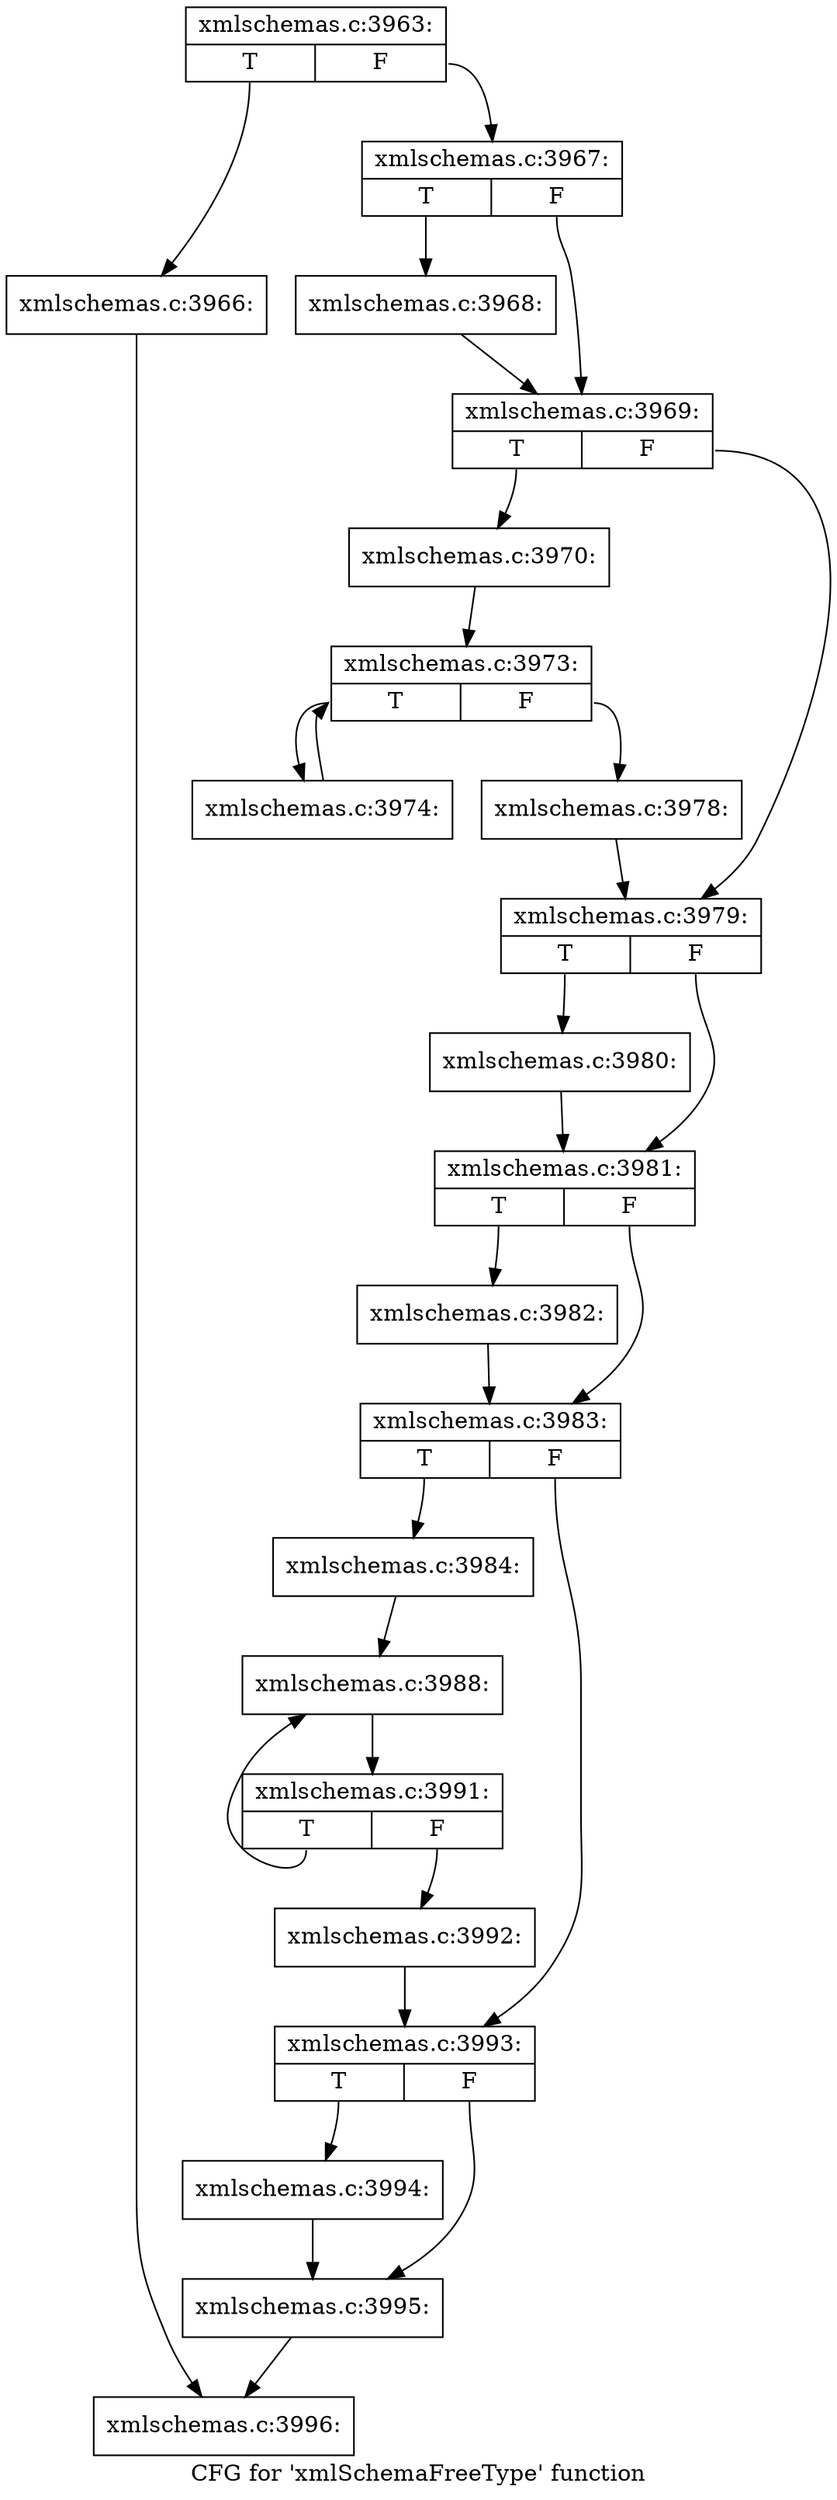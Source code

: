 digraph "CFG for 'xmlSchemaFreeType' function" {
	label="CFG for 'xmlSchemaFreeType' function";

	Node0x45f1dd0 [shape=record,label="{xmlschemas.c:3963:|{<s0>T|<s1>F}}"];
	Node0x45f1dd0:s0 -> Node0x45f85b0;
	Node0x45f1dd0:s1 -> Node0x45f8600;
	Node0x45f85b0 [shape=record,label="{xmlschemas.c:3966:}"];
	Node0x45f85b0 -> Node0x45f20c0;
	Node0x45f8600 [shape=record,label="{xmlschemas.c:3967:|{<s0>T|<s1>F}}"];
	Node0x45f8600:s0 -> Node0x45f89e0;
	Node0x45f8600:s1 -> Node0x45f8a30;
	Node0x45f89e0 [shape=record,label="{xmlschemas.c:3968:}"];
	Node0x45f89e0 -> Node0x45f8a30;
	Node0x45f8a30 [shape=record,label="{xmlschemas.c:3969:|{<s0>T|<s1>F}}"];
	Node0x45f8a30:s0 -> Node0x45f91a0;
	Node0x45f8a30:s1 -> Node0x45f91f0;
	Node0x45f91a0 [shape=record,label="{xmlschemas.c:3970:}"];
	Node0x45f91a0 -> Node0x45f9f80;
	Node0x45f9f80 [shape=record,label="{xmlschemas.c:3973:|{<s0>T|<s1>F}}"];
	Node0x45f9f80:s0 -> Node0x45fa370;
	Node0x45f9f80:s1 -> Node0x45fa1a0;
	Node0x45fa370 [shape=record,label="{xmlschemas.c:3974:}"];
	Node0x45fa370 -> Node0x45f9f80;
	Node0x45fa1a0 [shape=record,label="{xmlschemas.c:3978:}"];
	Node0x45fa1a0 -> Node0x45f91f0;
	Node0x45f91f0 [shape=record,label="{xmlschemas.c:3979:|{<s0>T|<s1>F}}"];
	Node0x45f91f0:s0 -> Node0x45fbb40;
	Node0x45f91f0:s1 -> Node0x45fbb90;
	Node0x45fbb40 [shape=record,label="{xmlschemas.c:3980:}"];
	Node0x45fbb40 -> Node0x45fbb90;
	Node0x45fbb90 [shape=record,label="{xmlschemas.c:3981:|{<s0>T|<s1>F}}"];
	Node0x45fbb90:s0 -> Node0x45e4350;
	Node0x45fbb90:s1 -> Node0x45b7cc0;
	Node0x45e4350 [shape=record,label="{xmlschemas.c:3982:}"];
	Node0x45e4350 -> Node0x45b7cc0;
	Node0x45b7cc0 [shape=record,label="{xmlschemas.c:3983:|{<s0>T|<s1>F}}"];
	Node0x45b7cc0:s0 -> Node0x45ff060;
	Node0x45b7cc0:s1 -> Node0x45ff390;
	Node0x45ff060 [shape=record,label="{xmlschemas.c:3984:}"];
	Node0x45ff060 -> Node0x45ebbc0;
	Node0x45ebbc0 [shape=record,label="{xmlschemas.c:3988:}"];
	Node0x45ebbc0 -> Node0x45ebb70;
	Node0x45ebb70 [shape=record,label="{xmlschemas.c:3991:|{<s0>T|<s1>F}}"];
	Node0x45ebb70:s0 -> Node0x45ebbc0;
	Node0x45ebb70:s1 -> Node0x45ebb20;
	Node0x45ebb20 [shape=record,label="{xmlschemas.c:3992:}"];
	Node0x45ebb20 -> Node0x45ff390;
	Node0x45ff390 [shape=record,label="{xmlschemas.c:3993:|{<s0>T|<s1>F}}"];
	Node0x45ff390:s0 -> Node0x4600e10;
	Node0x45ff390:s1 -> Node0x4600e60;
	Node0x4600e10 [shape=record,label="{xmlschemas.c:3994:}"];
	Node0x4600e10 -> Node0x4600e60;
	Node0x4600e60 [shape=record,label="{xmlschemas.c:3995:}"];
	Node0x4600e60 -> Node0x45f20c0;
	Node0x45f20c0 [shape=record,label="{xmlschemas.c:3996:}"];
}
